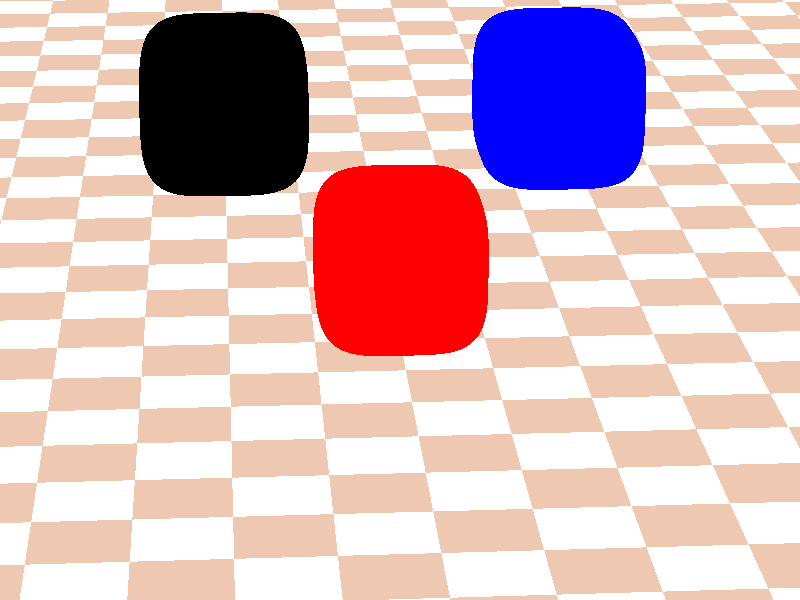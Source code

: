 #version 3.7;
#include "colors.inc"
#include "stones.inc"
#include "woods.inc"
global_settings{
    assumed_gamma 1.0
}

camera{
    location <-2,10,-30>
    up 0.22*y
    right 0.22*x*image_width/image_height
    look_at <0,-0.5,0>
}

light_source {
    <-10, 10, -15> 
    color rgb <1.0, 1.0,  1.0>
}

light_source {
    <14, 4, 8> 
    color rgb <0.4, 0.4,  0.37>
}

background{
    rgb <1,1,1>
}
#declare f1=finish {
    diffuse 0.7
    ambient 0.3
    specular 0.7
    roughness 0.003
    reflection 0.4
}

plane {
    y, -1
    texture{
        pigment { 
            checker
            White, // checker color 1
            Tan, // checker color 2
        }
    }
}


superellipsoid {
    <1/2, 1/2>
    finish {
        f1
    }

    texture {
        pigment { 
            White
            filter 0.2
            //transmit 0.3
        }
    }

    translate < -2, 1.5,1.5>
}

isosurface{
    function {pow((pow(x-2,4) + pow(y-1.5,4)+pow(z-1.5,4)),(1/4))-1}
    contained_by { box { -10, 10 } } 

    texture {
        pigment { 
            Blue
            filter 0.2
            //transmit 0.3
        }
    }

    finish {
        f1
    }
}

quartic{
    <1,0,0,0,0,0,0,0,0,0,0,0,0,0,0,0,0,0,0,0,
    1,0,0,0,0,0,0,0,0,0,
    1,0,0,0,-1>

    texture {
        pigment { 
            Red
            filter 0.2
            //transmit 0.3
        }
    }

    finish {
        f1
    }
}